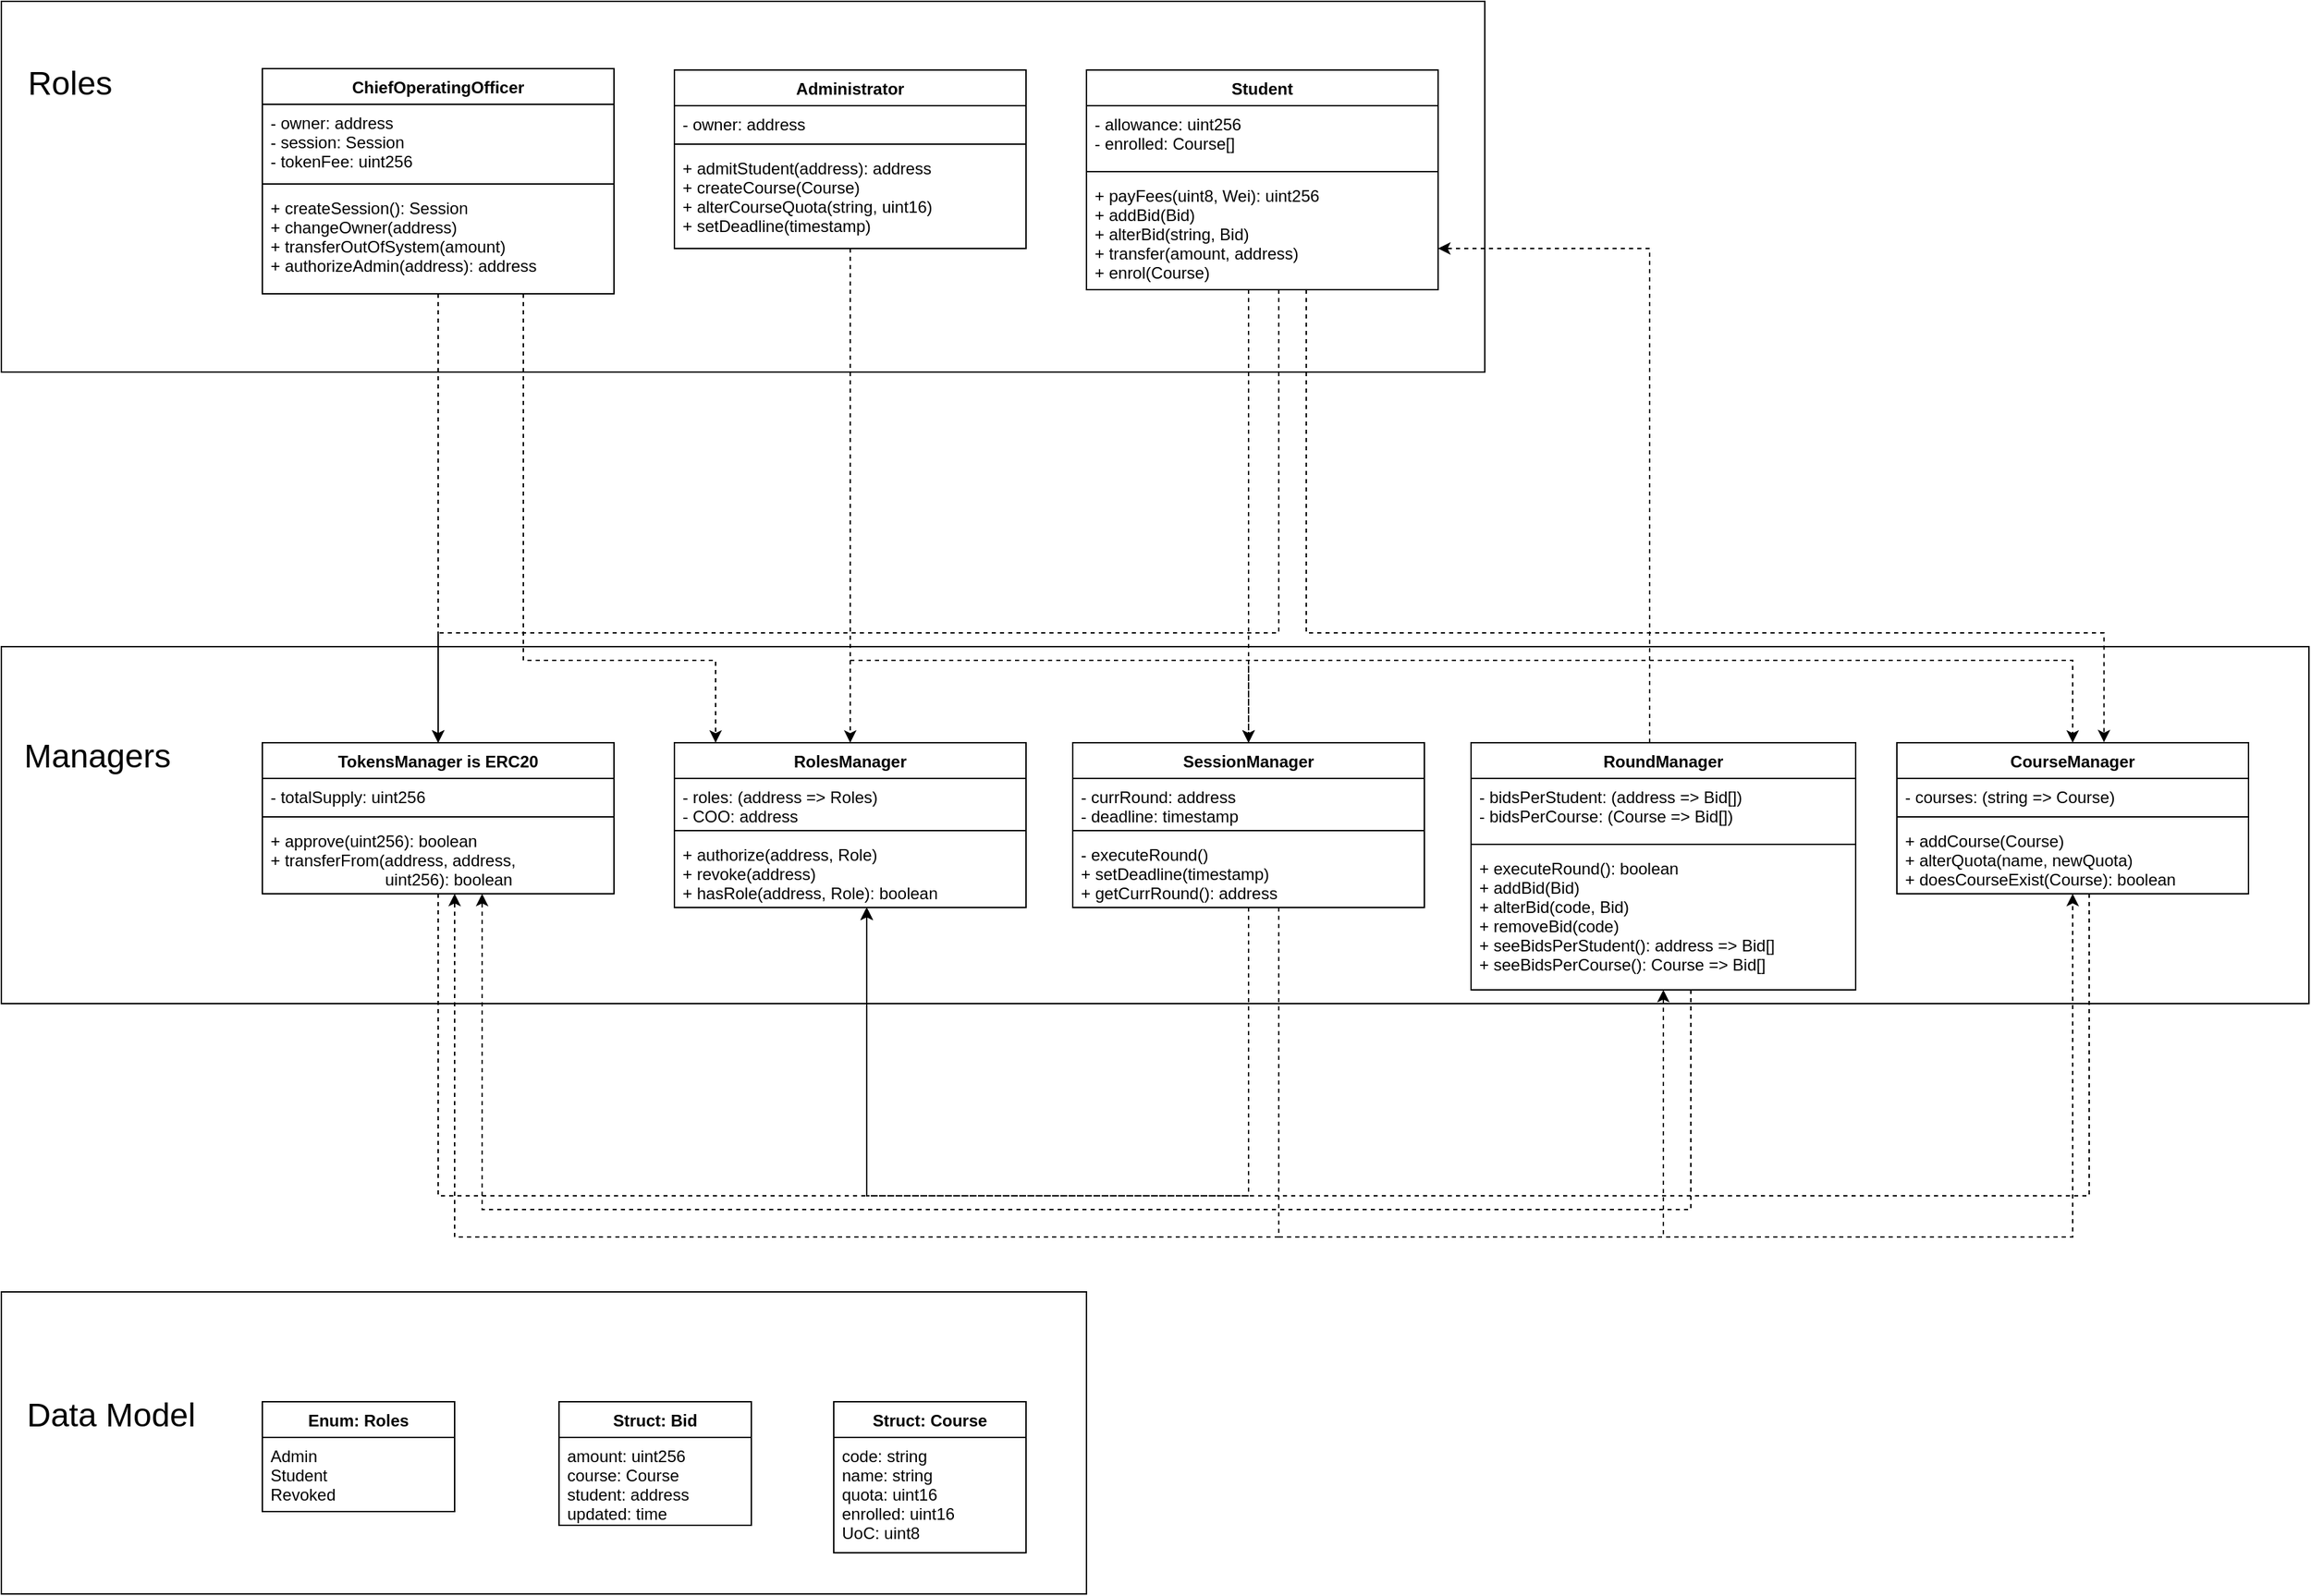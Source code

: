 <mxfile version="14.6.0" type="device"><diagram id="C5RBs43oDa-KdzZeNtuy" name="Page-1"><mxGraphModel dx="2013" dy="739" grid="1" gridSize="10" guides="1" tooltips="1" connect="1" arrows="1" fold="1" page="1" pageScale="1" pageWidth="827" pageHeight="1169" math="0" shadow="0"><root><mxCell id="WIyWlLk6GJQsqaUBKTNV-0"/><mxCell id="WIyWlLk6GJQsqaUBKTNV-1" parent="WIyWlLk6GJQsqaUBKTNV-0"/><mxCell id="apqlE56p6o1V7bBTfUnW-79" value="" style="rounded=0;whiteSpace=wrap;html=1;" parent="WIyWlLk6GJQsqaUBKTNV-1" vertex="1"><mxGeometry x="-350" y="1190" width="790" height="220" as="geometry"/></mxCell><mxCell id="apqlE56p6o1V7bBTfUnW-78" value="" style="rounded=0;whiteSpace=wrap;html=1;" parent="WIyWlLk6GJQsqaUBKTNV-1" vertex="1"><mxGeometry x="-350" y="250" width="1080" height="270" as="geometry"/></mxCell><mxCell id="apqlE56p6o1V7bBTfUnW-77" value="" style="rounded=0;whiteSpace=wrap;html=1;" parent="WIyWlLk6GJQsqaUBKTNV-1" vertex="1"><mxGeometry x="-350" y="720" width="1680" height="260" as="geometry"/></mxCell><mxCell id="apqlE56p6o1V7bBTfUnW-65" style="edgeStyle=orthogonalEdgeStyle;rounded=0;orthogonalLoop=1;jettySize=auto;html=1;dashed=1;" parent="WIyWlLk6GJQsqaUBKTNV-1" source="apqlE56p6o1V7bBTfUnW-0" target="apqlE56p6o1V7bBTfUnW-47" edge="1"><mxGeometry relative="1" as="geometry"><Array as="points"><mxPoint x="-32" y="1120"/><mxPoint x="280" y="1120"/></Array></mxGeometry></mxCell><mxCell id="apqlE56p6o1V7bBTfUnW-0" value="TokensManager is ERC20" style="swimlane;fontStyle=1;align=center;verticalAlign=top;childLayout=stackLayout;horizontal=1;startSize=26;horizontalStack=0;resizeParent=1;resizeParentMax=0;resizeLast=0;collapsible=1;marginBottom=0;" parent="WIyWlLk6GJQsqaUBKTNV-1" vertex="1"><mxGeometry x="-160" y="790" width="256" height="110" as="geometry"/></mxCell><mxCell id="apqlE56p6o1V7bBTfUnW-1" value="- totalSupply: uint256" style="text;strokeColor=none;fillColor=none;align=left;verticalAlign=top;spacingLeft=4;spacingRight=4;overflow=hidden;rotatable=0;points=[[0,0.5],[1,0.5]];portConstraint=eastwest;" parent="apqlE56p6o1V7bBTfUnW-0" vertex="1"><mxGeometry y="26" width="256" height="24" as="geometry"/></mxCell><mxCell id="apqlE56p6o1V7bBTfUnW-2" value="" style="line;strokeWidth=1;fillColor=none;align=left;verticalAlign=middle;spacingTop=-1;spacingLeft=3;spacingRight=3;rotatable=0;labelPosition=right;points=[];portConstraint=eastwest;" parent="apqlE56p6o1V7bBTfUnW-0" vertex="1"><mxGeometry y="50" width="256" height="8" as="geometry"/></mxCell><mxCell id="apqlE56p6o1V7bBTfUnW-3" value="+ approve(uint256): boolean&#10;+ transferFrom(address, address, &#10;                         uint256): boolean&#10;&#10;" style="text;strokeColor=none;fillColor=none;align=left;verticalAlign=top;spacingLeft=4;spacingRight=4;overflow=hidden;rotatable=0;points=[[0,0.5],[1,0.5]];portConstraint=eastwest;" parent="apqlE56p6o1V7bBTfUnW-0" vertex="1"><mxGeometry y="58" width="256" height="52" as="geometry"/></mxCell><mxCell id="apqlE56p6o1V7bBTfUnW-66" style="edgeStyle=orthogonalEdgeStyle;rounded=0;orthogonalLoop=1;jettySize=auto;html=1;dashed=1;" parent="WIyWlLk6GJQsqaUBKTNV-1" source="apqlE56p6o1V7bBTfUnW-4" target="apqlE56p6o1V7bBTfUnW-47" edge="1"><mxGeometry relative="1" as="geometry"><Array as="points"><mxPoint x="558" y="1120"/><mxPoint x="280" y="1120"/></Array></mxGeometry></mxCell><mxCell id="apqlE56p6o1V7bBTfUnW-69" style="edgeStyle=orthogonalEdgeStyle;rounded=0;orthogonalLoop=1;jettySize=auto;html=1;dashed=1;" parent="WIyWlLk6GJQsqaUBKTNV-1" source="apqlE56p6o1V7bBTfUnW-4" target="apqlE56p6o1V7bBTfUnW-0" edge="1"><mxGeometry relative="1" as="geometry"><Array as="points"><mxPoint x="580" y="1150"/><mxPoint x="-20" y="1150"/></Array></mxGeometry></mxCell><mxCell id="apqlE56p6o1V7bBTfUnW-70" style="edgeStyle=orthogonalEdgeStyle;rounded=0;orthogonalLoop=1;jettySize=auto;html=1;dashed=1;" parent="WIyWlLk6GJQsqaUBKTNV-1" source="apqlE56p6o1V7bBTfUnW-4" target="apqlE56p6o1V7bBTfUnW-8" edge="1"><mxGeometry relative="1" as="geometry"><Array as="points"><mxPoint x="580" y="1150"/><mxPoint x="860" y="1150"/></Array></mxGeometry></mxCell><mxCell id="apqlE56p6o1V7bBTfUnW-71" style="edgeStyle=orthogonalEdgeStyle;rounded=0;orthogonalLoop=1;jettySize=auto;html=1;dashed=1;" parent="WIyWlLk6GJQsqaUBKTNV-1" source="apqlE56p6o1V7bBTfUnW-4" target="apqlE56p6o1V7bBTfUnW-51" edge="1"><mxGeometry relative="1" as="geometry"><Array as="points"><mxPoint x="580" y="1150"/><mxPoint x="1158" y="1150"/></Array></mxGeometry></mxCell><mxCell id="apqlE56p6o1V7bBTfUnW-4" value="SessionManager" style="swimlane;fontStyle=1;align=center;verticalAlign=top;childLayout=stackLayout;horizontal=1;startSize=26;horizontalStack=0;resizeParent=1;resizeParentMax=0;resizeLast=0;collapsible=1;marginBottom=0;" parent="WIyWlLk6GJQsqaUBKTNV-1" vertex="1"><mxGeometry x="430" y="790" width="256" height="120" as="geometry"/></mxCell><mxCell id="apqlE56p6o1V7bBTfUnW-5" value="- currRound: address&#10;- deadline: timestamp" style="text;strokeColor=none;fillColor=none;align=left;verticalAlign=top;spacingLeft=4;spacingRight=4;overflow=hidden;rotatable=0;points=[[0,0.5],[1,0.5]];portConstraint=eastwest;" parent="apqlE56p6o1V7bBTfUnW-4" vertex="1"><mxGeometry y="26" width="256" height="34" as="geometry"/></mxCell><mxCell id="apqlE56p6o1V7bBTfUnW-6" value="" style="line;strokeWidth=1;fillColor=none;align=left;verticalAlign=middle;spacingTop=-1;spacingLeft=3;spacingRight=3;rotatable=0;labelPosition=right;points=[];portConstraint=eastwest;" parent="apqlE56p6o1V7bBTfUnW-4" vertex="1"><mxGeometry y="60" width="256" height="8" as="geometry"/></mxCell><mxCell id="apqlE56p6o1V7bBTfUnW-7" value="- executeRound()&#10;+ setDeadline(timestamp)&#10;+ getCurrRound(): address" style="text;strokeColor=none;fillColor=none;align=left;verticalAlign=top;spacingLeft=4;spacingRight=4;overflow=hidden;rotatable=0;points=[[0,0.5],[1,0.5]];portConstraint=eastwest;" parent="apqlE56p6o1V7bBTfUnW-4" vertex="1"><mxGeometry y="68" width="256" height="52" as="geometry"/></mxCell><mxCell id="apqlE56p6o1V7bBTfUnW-67" style="edgeStyle=orthogonalEdgeStyle;rounded=0;orthogonalLoop=1;jettySize=auto;html=1;dashed=1;" parent="WIyWlLk6GJQsqaUBKTNV-1" source="apqlE56p6o1V7bBTfUnW-8" target="apqlE56p6o1V7bBTfUnW-0" edge="1"><mxGeometry relative="1" as="geometry"><Array as="points"><mxPoint x="880" y="1130"/><mxPoint y="1130"/></Array></mxGeometry></mxCell><mxCell id="apqlE56p6o1V7bBTfUnW-72" style="edgeStyle=orthogonalEdgeStyle;rounded=0;orthogonalLoop=1;jettySize=auto;html=1;dashed=1;" parent="WIyWlLk6GJQsqaUBKTNV-1" source="apqlE56p6o1V7bBTfUnW-8" target="apqlE56p6o1V7bBTfUnW-26" edge="1"><mxGeometry relative="1" as="geometry"><Array as="points"><mxPoint x="850" y="430"/></Array></mxGeometry></mxCell><mxCell id="apqlE56p6o1V7bBTfUnW-8" value="RoundManager" style="swimlane;fontStyle=1;align=center;verticalAlign=top;childLayout=stackLayout;horizontal=1;startSize=26;horizontalStack=0;resizeParent=1;resizeParentMax=0;resizeLast=0;collapsible=1;marginBottom=0;" parent="WIyWlLk6GJQsqaUBKTNV-1" vertex="1"><mxGeometry x="720" y="790" width="280" height="180" as="geometry"/></mxCell><mxCell id="apqlE56p6o1V7bBTfUnW-9" value="- bidsPerStudent: (address =&gt; Bid[])&#10;- bidsPerCourse: (Course =&gt; Bid[])&#10;" style="text;strokeColor=none;fillColor=none;align=left;verticalAlign=top;spacingLeft=4;spacingRight=4;overflow=hidden;rotatable=0;points=[[0,0.5],[1,0.5]];portConstraint=eastwest;" parent="apqlE56p6o1V7bBTfUnW-8" vertex="1"><mxGeometry y="26" width="280" height="44" as="geometry"/></mxCell><mxCell id="apqlE56p6o1V7bBTfUnW-10" value="" style="line;strokeWidth=1;fillColor=none;align=left;verticalAlign=middle;spacingTop=-1;spacingLeft=3;spacingRight=3;rotatable=0;labelPosition=right;points=[];portConstraint=eastwest;" parent="apqlE56p6o1V7bBTfUnW-8" vertex="1"><mxGeometry y="70" width="280" height="8" as="geometry"/></mxCell><mxCell id="apqlE56p6o1V7bBTfUnW-11" value="+ executeRound(): boolean&#10;+ addBid(Bid)&#10;+ alterBid(code, Bid)&#10;+ removeBid(code)&#10;+ seeBidsPerStudent(): address =&gt; Bid[]&#10;+ seeBidsPerCourse(): Course =&gt; Bid[]&#10;" style="text;strokeColor=none;fillColor=none;align=left;verticalAlign=top;spacingLeft=4;spacingRight=4;overflow=hidden;rotatable=0;points=[[0,0.5],[1,0.5]];portConstraint=eastwest;" parent="apqlE56p6o1V7bBTfUnW-8" vertex="1"><mxGeometry y="78" width="280" height="102" as="geometry"/></mxCell><mxCell id="apqlE56p6o1V7bBTfUnW-21" value="Struct: Bid" style="swimlane;fontStyle=1;childLayout=stackLayout;horizontal=1;startSize=26;fillColor=none;horizontalStack=0;resizeParent=1;resizeParentMax=0;resizeLast=0;collapsible=1;marginBottom=0;" parent="WIyWlLk6GJQsqaUBKTNV-1" vertex="1"><mxGeometry x="56" y="1270" width="140" height="90" as="geometry"/></mxCell><mxCell id="apqlE56p6o1V7bBTfUnW-22" value="amount: uint256&#10;course: Course&#10;student: address&#10;updated: time" style="text;strokeColor=none;fillColor=none;align=left;verticalAlign=top;spacingLeft=4;spacingRight=4;overflow=hidden;rotatable=0;points=[[0,0.5],[1,0.5]];portConstraint=eastwest;" parent="apqlE56p6o1V7bBTfUnW-21" vertex="1"><mxGeometry y="26" width="140" height="64" as="geometry"/></mxCell><mxCell id="apqlE56p6o1V7bBTfUnW-63" style="edgeStyle=orthogonalEdgeStyle;rounded=0;orthogonalLoop=1;jettySize=auto;html=1;dashed=1;" parent="WIyWlLk6GJQsqaUBKTNV-1" source="apqlE56p6o1V7bBTfUnW-26" target="apqlE56p6o1V7bBTfUnW-0" edge="1"><mxGeometry relative="1" as="geometry"><Array as="points"><mxPoint x="580" y="710"/><mxPoint x="-32" y="710"/></Array></mxGeometry></mxCell><mxCell id="apqlE56p6o1V7bBTfUnW-64" style="edgeStyle=orthogonalEdgeStyle;rounded=0;orthogonalLoop=1;jettySize=auto;html=1;dashed=1;" parent="WIyWlLk6GJQsqaUBKTNV-1" source="apqlE56p6o1V7bBTfUnW-26" target="apqlE56p6o1V7bBTfUnW-4" edge="1"><mxGeometry relative="1" as="geometry"><Array as="points"><mxPoint x="558" y="640"/><mxPoint x="558" y="640"/></Array></mxGeometry></mxCell><mxCell id="apqlE56p6o1V7bBTfUnW-74" style="edgeStyle=orthogonalEdgeStyle;rounded=0;orthogonalLoop=1;jettySize=auto;html=1;entryX=0.589;entryY=-0.003;entryDx=0;entryDy=0;entryPerimeter=0;dashed=1;" parent="WIyWlLk6GJQsqaUBKTNV-1" source="apqlE56p6o1V7bBTfUnW-26" target="apqlE56p6o1V7bBTfUnW-51" edge="1"><mxGeometry relative="1" as="geometry"><Array as="points"><mxPoint x="600" y="710"/><mxPoint x="1181" y="710"/></Array></mxGeometry></mxCell><mxCell id="apqlE56p6o1V7bBTfUnW-26" value="Student" style="swimlane;fontStyle=1;align=center;verticalAlign=top;childLayout=stackLayout;horizontal=1;startSize=26;horizontalStack=0;resizeParent=1;resizeParentMax=0;resizeLast=0;collapsible=1;marginBottom=0;" parent="WIyWlLk6GJQsqaUBKTNV-1" vertex="1"><mxGeometry x="440" y="300" width="256" height="160" as="geometry"/></mxCell><mxCell id="apqlE56p6o1V7bBTfUnW-27" value="- allowance: uint256&#10;- enrolled: Course[]" style="text;strokeColor=none;fillColor=none;align=left;verticalAlign=top;spacingLeft=4;spacingRight=4;overflow=hidden;rotatable=0;points=[[0,0.5],[1,0.5]];portConstraint=eastwest;" parent="apqlE56p6o1V7bBTfUnW-26" vertex="1"><mxGeometry y="26" width="256" height="44" as="geometry"/></mxCell><mxCell id="apqlE56p6o1V7bBTfUnW-28" value="" style="line;strokeWidth=1;fillColor=none;align=left;verticalAlign=middle;spacingTop=-1;spacingLeft=3;spacingRight=3;rotatable=0;labelPosition=right;points=[];portConstraint=eastwest;" parent="apqlE56p6o1V7bBTfUnW-26" vertex="1"><mxGeometry y="70" width="256" height="8" as="geometry"/></mxCell><mxCell id="apqlE56p6o1V7bBTfUnW-29" value="+ payFees(uint8, Wei): uint256&#10;+ addBid(Bid)&#10;+ alterBid(string, Bid)&#10;+ transfer(amount, address)&#10;+ enrol(Course)" style="text;strokeColor=none;fillColor=none;align=left;verticalAlign=top;spacingLeft=4;spacingRight=4;overflow=hidden;rotatable=0;points=[[0,0.5],[1,0.5]];portConstraint=eastwest;" parent="apqlE56p6o1V7bBTfUnW-26" vertex="1"><mxGeometry y="78" width="256" height="82" as="geometry"/></mxCell><mxCell id="apqlE56p6o1V7bBTfUnW-30" value="Struct: Course" style="swimlane;fontStyle=1;childLayout=stackLayout;horizontal=1;startSize=26;fillColor=none;horizontalStack=0;resizeParent=1;resizeParentMax=0;resizeLast=0;collapsible=1;marginBottom=0;" parent="WIyWlLk6GJQsqaUBKTNV-1" vertex="1"><mxGeometry x="256" y="1270" width="140" height="110" as="geometry"/></mxCell><mxCell id="apqlE56p6o1V7bBTfUnW-31" value="code: string&#10;name: string&#10;quota: uint16&#10;enrolled: uint16&#10;UoC: uint8&#10;" style="text;strokeColor=none;fillColor=none;align=left;verticalAlign=top;spacingLeft=4;spacingRight=4;overflow=hidden;rotatable=0;points=[[0,0.5],[1,0.5]];portConstraint=eastwest;" parent="apqlE56p6o1V7bBTfUnW-30" vertex="1"><mxGeometry y="26" width="140" height="84" as="geometry"/></mxCell><mxCell id="apqlE56p6o1V7bBTfUnW-58" style="edgeStyle=orthogonalEdgeStyle;rounded=0;orthogonalLoop=1;jettySize=auto;html=1;dashed=1;" parent="WIyWlLk6GJQsqaUBKTNV-1" source="apqlE56p6o1V7bBTfUnW-34" target="apqlE56p6o1V7bBTfUnW-0" edge="1"><mxGeometry relative="1" as="geometry"/></mxCell><mxCell id="apqlE56p6o1V7bBTfUnW-59" style="edgeStyle=orthogonalEdgeStyle;rounded=0;orthogonalLoop=1;jettySize=auto;html=1;dashed=1;" parent="WIyWlLk6GJQsqaUBKTNV-1" source="apqlE56p6o1V7bBTfUnW-34" target="apqlE56p6o1V7bBTfUnW-47" edge="1"><mxGeometry relative="1" as="geometry"><Array as="points"><mxPoint x="30" y="730"/><mxPoint x="170" y="730"/></Array></mxGeometry></mxCell><mxCell id="apqlE56p6o1V7bBTfUnW-34" value="ChiefOperatingOfficer" style="swimlane;fontStyle=1;align=center;verticalAlign=top;childLayout=stackLayout;horizontal=1;startSize=26;horizontalStack=0;resizeParent=1;resizeParentMax=0;resizeLast=0;collapsible=1;marginBottom=0;" parent="WIyWlLk6GJQsqaUBKTNV-1" vertex="1"><mxGeometry x="-160" y="299" width="256" height="164" as="geometry"/></mxCell><mxCell id="apqlE56p6o1V7bBTfUnW-35" value="- owner: address&#10;- session: Session&#10;- tokenFee: uint256" style="text;strokeColor=none;fillColor=none;align=left;verticalAlign=top;spacingLeft=4;spacingRight=4;overflow=hidden;rotatable=0;points=[[0,0.5],[1,0.5]];portConstraint=eastwest;" parent="apqlE56p6o1V7bBTfUnW-34" vertex="1"><mxGeometry y="26" width="256" height="54" as="geometry"/></mxCell><mxCell id="apqlE56p6o1V7bBTfUnW-36" value="" style="line;strokeWidth=1;fillColor=none;align=left;verticalAlign=middle;spacingTop=-1;spacingLeft=3;spacingRight=3;rotatable=0;labelPosition=right;points=[];portConstraint=eastwest;" parent="apqlE56p6o1V7bBTfUnW-34" vertex="1"><mxGeometry y="80" width="256" height="8" as="geometry"/></mxCell><mxCell id="apqlE56p6o1V7bBTfUnW-37" value="+ createSession(): Session&#10;+ changeOwner(address)&#10;+ transferOutOfSystem(amount)&#10;+ authorizeAdmin(address): address" style="text;strokeColor=none;fillColor=none;align=left;verticalAlign=top;spacingLeft=4;spacingRight=4;overflow=hidden;rotatable=0;points=[[0,0.5],[1,0.5]];portConstraint=eastwest;" parent="apqlE56p6o1V7bBTfUnW-34" vertex="1"><mxGeometry y="88" width="256" height="76" as="geometry"/></mxCell><mxCell id="apqlE56p6o1V7bBTfUnW-60" style="edgeStyle=orthogonalEdgeStyle;rounded=0;orthogonalLoop=1;jettySize=auto;html=1;dashed=1;" parent="WIyWlLk6GJQsqaUBKTNV-1" source="apqlE56p6o1V7bBTfUnW-43" target="apqlE56p6o1V7bBTfUnW-47" edge="1"><mxGeometry relative="1" as="geometry"/></mxCell><mxCell id="apqlE56p6o1V7bBTfUnW-61" style="edgeStyle=orthogonalEdgeStyle;rounded=0;orthogonalLoop=1;jettySize=auto;html=1;dashed=1;" parent="WIyWlLk6GJQsqaUBKTNV-1" source="apqlE56p6o1V7bBTfUnW-43" target="apqlE56p6o1V7bBTfUnW-51" edge="1"><mxGeometry relative="1" as="geometry"><Array as="points"><mxPoint x="268" y="730"/><mxPoint x="1158" y="730"/></Array></mxGeometry></mxCell><mxCell id="apqlE56p6o1V7bBTfUnW-62" style="edgeStyle=orthogonalEdgeStyle;rounded=0;orthogonalLoop=1;jettySize=auto;html=1;dashed=1;" parent="WIyWlLk6GJQsqaUBKTNV-1" source="apqlE56p6o1V7bBTfUnW-43" target="apqlE56p6o1V7bBTfUnW-4" edge="1"><mxGeometry relative="1" as="geometry"><Array as="points"><mxPoint x="268" y="730"/><mxPoint x="558" y="730"/></Array></mxGeometry></mxCell><mxCell id="apqlE56p6o1V7bBTfUnW-43" value="Administrator" style="swimlane;fontStyle=1;align=center;verticalAlign=top;childLayout=stackLayout;horizontal=1;startSize=26;horizontalStack=0;resizeParent=1;resizeParentMax=0;resizeLast=0;collapsible=1;marginBottom=0;" parent="WIyWlLk6GJQsqaUBKTNV-1" vertex="1"><mxGeometry x="140" y="300" width="256" height="130" as="geometry"/></mxCell><mxCell id="apqlE56p6o1V7bBTfUnW-44" value="- owner: address" style="text;strokeColor=none;fillColor=none;align=left;verticalAlign=top;spacingLeft=4;spacingRight=4;overflow=hidden;rotatable=0;points=[[0,0.5],[1,0.5]];portConstraint=eastwest;" parent="apqlE56p6o1V7bBTfUnW-43" vertex="1"><mxGeometry y="26" width="256" height="24" as="geometry"/></mxCell><mxCell id="apqlE56p6o1V7bBTfUnW-45" value="" style="line;strokeWidth=1;fillColor=none;align=left;verticalAlign=middle;spacingTop=-1;spacingLeft=3;spacingRight=3;rotatable=0;labelPosition=right;points=[];portConstraint=eastwest;" parent="apqlE56p6o1V7bBTfUnW-43" vertex="1"><mxGeometry y="50" width="256" height="8" as="geometry"/></mxCell><mxCell id="apqlE56p6o1V7bBTfUnW-46" value="+ admitStudent(address): address&#10;+ createCourse(Course)&#10;+ alterCourseQuota(string, uint16)&#10;+ setDeadline(timestamp)" style="text;strokeColor=none;fillColor=none;align=left;verticalAlign=top;spacingLeft=4;spacingRight=4;overflow=hidden;rotatable=0;points=[[0,0.5],[1,0.5]];portConstraint=eastwest;" parent="apqlE56p6o1V7bBTfUnW-43" vertex="1"><mxGeometry y="58" width="256" height="72" as="geometry"/></mxCell><mxCell id="apqlE56p6o1V7bBTfUnW-47" value="RolesManager" style="swimlane;fontStyle=1;align=center;verticalAlign=top;childLayout=stackLayout;horizontal=1;startSize=26;horizontalStack=0;resizeParent=1;resizeParentMax=0;resizeLast=0;collapsible=1;marginBottom=0;" parent="WIyWlLk6GJQsqaUBKTNV-1" vertex="1"><mxGeometry x="140" y="790" width="256" height="120" as="geometry"/></mxCell><mxCell id="apqlE56p6o1V7bBTfUnW-48" value="- roles: (address =&gt; Roles)&#10;- COO: address" style="text;strokeColor=none;fillColor=none;align=left;verticalAlign=top;spacingLeft=4;spacingRight=4;overflow=hidden;rotatable=0;points=[[0,0.5],[1,0.5]];portConstraint=eastwest;" parent="apqlE56p6o1V7bBTfUnW-47" vertex="1"><mxGeometry y="26" width="256" height="34" as="geometry"/></mxCell><mxCell id="apqlE56p6o1V7bBTfUnW-49" value="" style="line;strokeWidth=1;fillColor=none;align=left;verticalAlign=middle;spacingTop=-1;spacingLeft=3;spacingRight=3;rotatable=0;labelPosition=right;points=[];portConstraint=eastwest;" parent="apqlE56p6o1V7bBTfUnW-47" vertex="1"><mxGeometry y="60" width="256" height="8" as="geometry"/></mxCell><mxCell id="apqlE56p6o1V7bBTfUnW-50" value="+ authorize(address, Role)&#10;+ revoke(address)&#10;+ hasRole(address, Role): boolean" style="text;strokeColor=none;fillColor=none;align=left;verticalAlign=top;spacingLeft=4;spacingRight=4;overflow=hidden;rotatable=0;points=[[0,0.5],[1,0.5]];portConstraint=eastwest;" parent="apqlE56p6o1V7bBTfUnW-47" vertex="1"><mxGeometry y="68" width="256" height="52" as="geometry"/></mxCell><mxCell id="apqlE56p6o1V7bBTfUnW-68" style="edgeStyle=orthogonalEdgeStyle;rounded=0;orthogonalLoop=1;jettySize=auto;html=1;dashed=1;" parent="WIyWlLk6GJQsqaUBKTNV-1" source="apqlE56p6o1V7bBTfUnW-51" target="apqlE56p6o1V7bBTfUnW-47" edge="1"><mxGeometry relative="1" as="geometry"><Array as="points"><mxPoint x="1170" y="1120"/><mxPoint x="280" y="1120"/></Array></mxGeometry></mxCell><mxCell id="apqlE56p6o1V7bBTfUnW-51" value="CourseManager" style="swimlane;fontStyle=1;align=center;verticalAlign=top;childLayout=stackLayout;horizontal=1;startSize=26;horizontalStack=0;resizeParent=1;resizeParentMax=0;resizeLast=0;collapsible=1;marginBottom=0;" parent="WIyWlLk6GJQsqaUBKTNV-1" vertex="1"><mxGeometry x="1030" y="790" width="256" height="110" as="geometry"/></mxCell><mxCell id="apqlE56p6o1V7bBTfUnW-52" value="- courses: (string =&gt; Course)&#10;" style="text;strokeColor=none;fillColor=none;align=left;verticalAlign=top;spacingLeft=4;spacingRight=4;overflow=hidden;rotatable=0;points=[[0,0.5],[1,0.5]];portConstraint=eastwest;" parent="apqlE56p6o1V7bBTfUnW-51" vertex="1"><mxGeometry y="26" width="256" height="24" as="geometry"/></mxCell><mxCell id="apqlE56p6o1V7bBTfUnW-53" value="" style="line;strokeWidth=1;fillColor=none;align=left;verticalAlign=middle;spacingTop=-1;spacingLeft=3;spacingRight=3;rotatable=0;labelPosition=right;points=[];portConstraint=eastwest;" parent="apqlE56p6o1V7bBTfUnW-51" vertex="1"><mxGeometry y="50" width="256" height="8" as="geometry"/></mxCell><mxCell id="apqlE56p6o1V7bBTfUnW-54" value="+ addCourse(Course) &#10;+ alterQuota(name, newQuota)&#10;+ doesCourseExist(Course): boolean&#10;" style="text;strokeColor=none;fillColor=none;align=left;verticalAlign=top;spacingLeft=4;spacingRight=4;overflow=hidden;rotatable=0;points=[[0,0.5],[1,0.5]];portConstraint=eastwest;" parent="apqlE56p6o1V7bBTfUnW-51" vertex="1"><mxGeometry y="58" width="256" height="52" as="geometry"/></mxCell><mxCell id="apqlE56p6o1V7bBTfUnW-75" value="Enum: Roles" style="swimlane;fontStyle=1;childLayout=stackLayout;horizontal=1;startSize=26;fillColor=none;horizontalStack=0;resizeParent=1;resizeParentMax=0;resizeLast=0;collapsible=1;marginBottom=0;" parent="WIyWlLk6GJQsqaUBKTNV-1" vertex="1"><mxGeometry x="-160" y="1270" width="140" height="80" as="geometry"/></mxCell><mxCell id="apqlE56p6o1V7bBTfUnW-76" value="Admin&#10;Student&#10;Revoked" style="text;strokeColor=none;fillColor=none;align=left;verticalAlign=top;spacingLeft=4;spacingRight=4;overflow=hidden;rotatable=0;points=[[0,0.5],[1,0.5]];portConstraint=eastwest;" parent="apqlE56p6o1V7bBTfUnW-75" vertex="1"><mxGeometry y="26" width="140" height="54" as="geometry"/></mxCell><mxCell id="apqlE56p6o1V7bBTfUnW-80" value="&lt;font style=&quot;font-size: 24px&quot;&gt;Roles&lt;/font&gt;" style="text;html=1;strokeColor=none;fillColor=none;align=center;verticalAlign=middle;whiteSpace=wrap;rounded=0;" parent="WIyWlLk6GJQsqaUBKTNV-1" vertex="1"><mxGeometry x="-320" y="300" width="40" height="20" as="geometry"/></mxCell><mxCell id="apqlE56p6o1V7bBTfUnW-81" value="&lt;font style=&quot;font-size: 24px&quot;&gt;Managers&lt;/font&gt;" style="text;html=1;strokeColor=none;fillColor=none;align=center;verticalAlign=middle;whiteSpace=wrap;rounded=0;" parent="WIyWlLk6GJQsqaUBKTNV-1" vertex="1"><mxGeometry x="-300" y="790" width="40" height="20" as="geometry"/></mxCell><mxCell id="apqlE56p6o1V7bBTfUnW-82" value="&lt;font style=&quot;font-size: 24px&quot;&gt;Data Model&lt;/font&gt;" style="text;html=1;strokeColor=none;fillColor=none;align=center;verticalAlign=middle;whiteSpace=wrap;rounded=0;" parent="WIyWlLk6GJQsqaUBKTNV-1" vertex="1"><mxGeometry x="-340" y="1270" width="140" height="20" as="geometry"/></mxCell></root></mxGraphModel></diagram></mxfile>